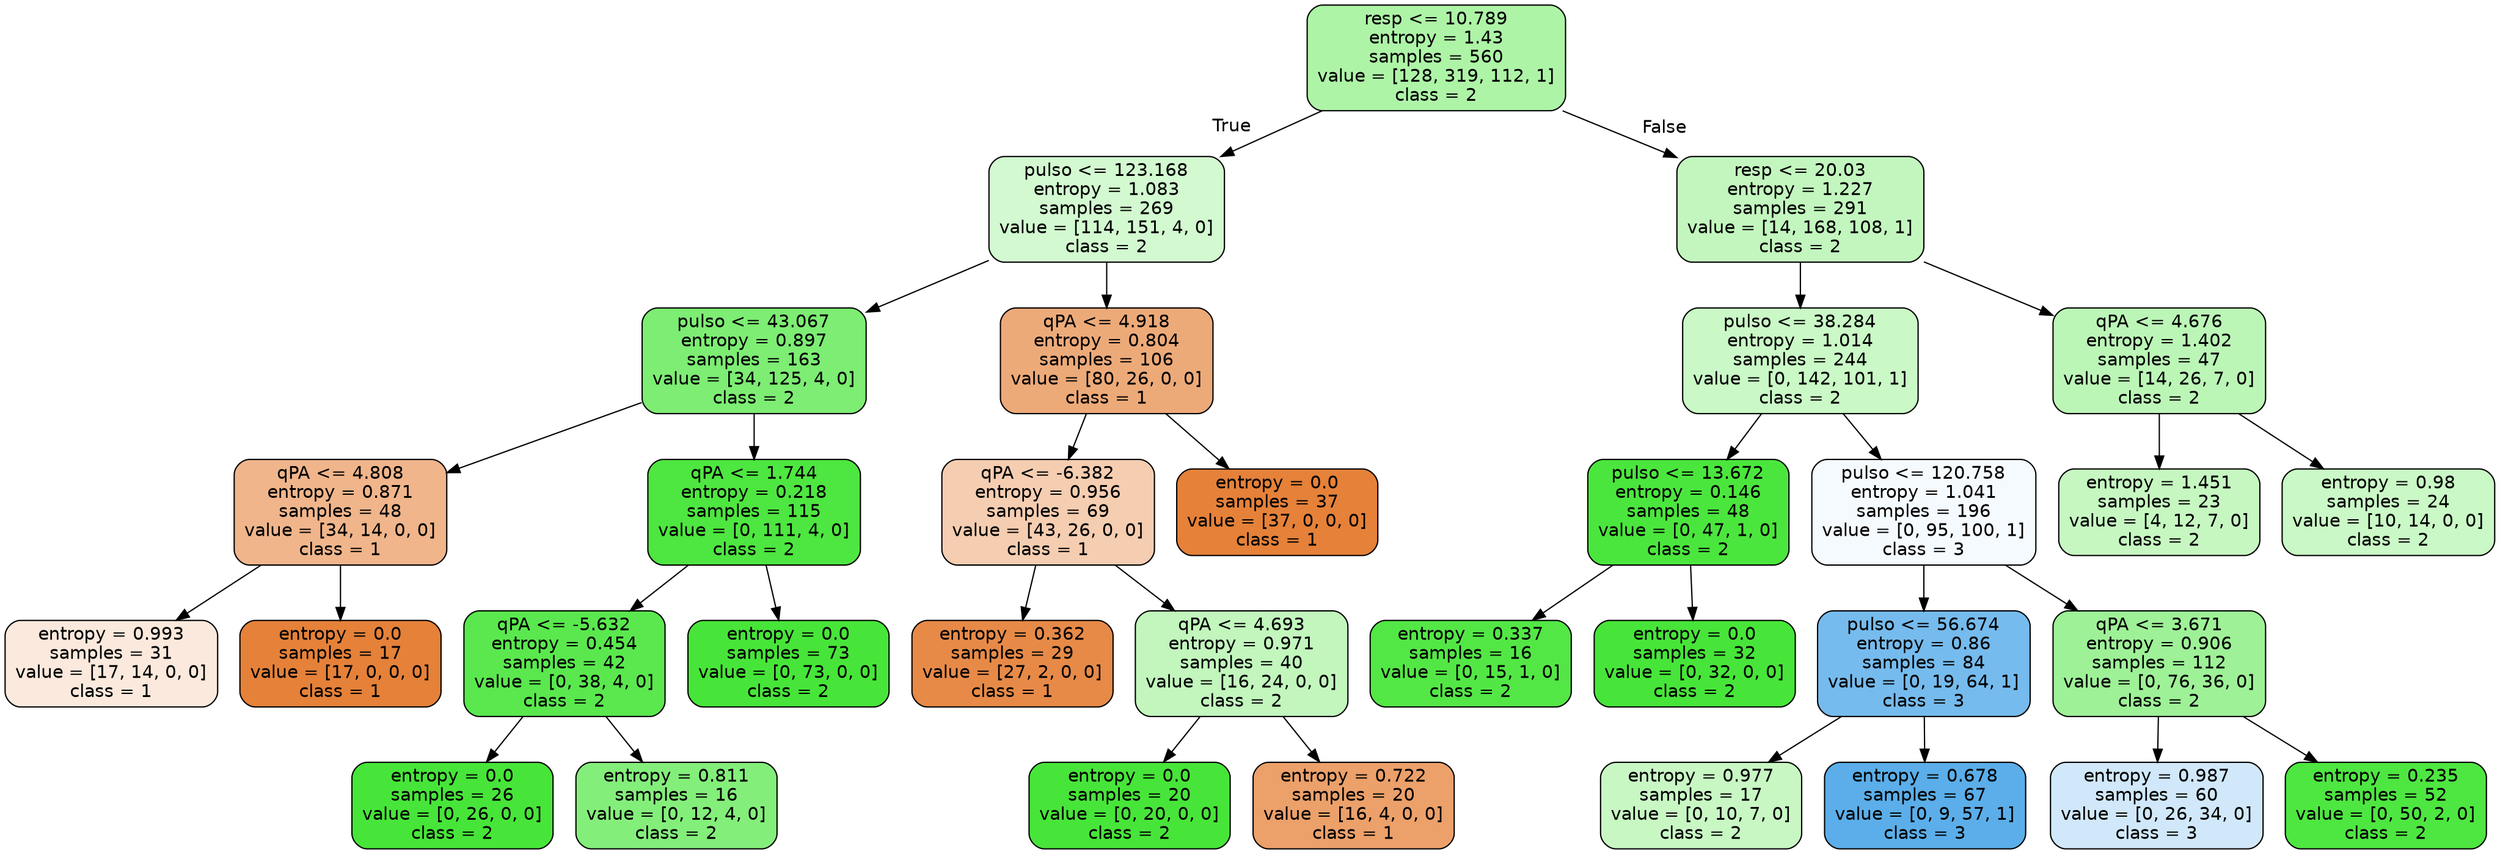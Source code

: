 digraph Tree {
node [shape=box, style="filled, rounded", color="black", fontname="helvetica"] ;
edge [fontname="helvetica"] ;
0 [label="resp <= 10.789\nentropy = 1.43\nsamples = 560\nvalue = [128, 319, 112, 1]\nclass = 2", fillcolor="#aef4a7"] ;
1 [label="pulso <= 123.168\nentropy = 1.083\nsamples = 269\nvalue = [114, 151, 4, 0]\nclass = 2", fillcolor="#d3f9d0"] ;
0 -> 1 [labeldistance=2.5, labelangle=45, headlabel="True"] ;
2 [label="pulso <= 43.067\nentropy = 0.897\nsamples = 163\nvalue = [34, 125, 4, 0]\nclass = 2", fillcolor="#7ded73"] ;
1 -> 2 ;
3 [label="qPA <= 4.808\nentropy = 0.871\nsamples = 48\nvalue = [34, 14, 0, 0]\nclass = 1", fillcolor="#f0b58b"] ;
2 -> 3 ;
4 [label="entropy = 0.993\nsamples = 31\nvalue = [17, 14, 0, 0]\nclass = 1", fillcolor="#fae9dc"] ;
3 -> 4 ;
5 [label="entropy = 0.0\nsamples = 17\nvalue = [17, 0, 0, 0]\nclass = 1", fillcolor="#e58139"] ;
3 -> 5 ;
6 [label="qPA <= 1.744\nentropy = 0.218\nsamples = 115\nvalue = [0, 111, 4, 0]\nclass = 2", fillcolor="#4ee640"] ;
2 -> 6 ;
7 [label="qPA <= -5.632\nentropy = 0.454\nsamples = 42\nvalue = [0, 38, 4, 0]\nclass = 2", fillcolor="#5ae84e"] ;
6 -> 7 ;
8 [label="entropy = 0.0\nsamples = 26\nvalue = [0, 26, 0, 0]\nclass = 2", fillcolor="#47e539"] ;
7 -> 8 ;
9 [label="entropy = 0.811\nsamples = 16\nvalue = [0, 12, 4, 0]\nclass = 2", fillcolor="#84ee7b"] ;
7 -> 9 ;
10 [label="entropy = 0.0\nsamples = 73\nvalue = [0, 73, 0, 0]\nclass = 2", fillcolor="#47e539"] ;
6 -> 10 ;
11 [label="qPA <= 4.918\nentropy = 0.804\nsamples = 106\nvalue = [80, 26, 0, 0]\nclass = 1", fillcolor="#edaa79"] ;
1 -> 11 ;
12 [label="qPA <= -6.382\nentropy = 0.956\nsamples = 69\nvalue = [43, 26, 0, 0]\nclass = 1", fillcolor="#f5cdb1"] ;
11 -> 12 ;
13 [label="entropy = 0.362\nsamples = 29\nvalue = [27, 2, 0, 0]\nclass = 1", fillcolor="#e78a48"] ;
12 -> 13 ;
14 [label="qPA <= 4.693\nentropy = 0.971\nsamples = 40\nvalue = [16, 24, 0, 0]\nclass = 2", fillcolor="#c2f6bd"] ;
12 -> 14 ;
15 [label="entropy = 0.0\nsamples = 20\nvalue = [0, 20, 0, 0]\nclass = 2", fillcolor="#47e539"] ;
14 -> 15 ;
16 [label="entropy = 0.722\nsamples = 20\nvalue = [16, 4, 0, 0]\nclass = 1", fillcolor="#eca06a"] ;
14 -> 16 ;
17 [label="entropy = 0.0\nsamples = 37\nvalue = [37, 0, 0, 0]\nclass = 1", fillcolor="#e58139"] ;
11 -> 17 ;
18 [label="resp <= 20.03\nentropy = 1.227\nsamples = 291\nvalue = [14, 168, 108, 1]\nclass = 2", fillcolor="#c3f6be"] ;
0 -> 18 [labeldistance=2.5, labelangle=-45, headlabel="False"] ;
19 [label="pulso <= 38.284\nentropy = 1.014\nsamples = 244\nvalue = [0, 142, 101, 1]\nclass = 2", fillcolor="#caf8c6"] ;
18 -> 19 ;
20 [label="pulso <= 13.672\nentropy = 0.146\nsamples = 48\nvalue = [0, 47, 1, 0]\nclass = 2", fillcolor="#4be63d"] ;
19 -> 20 ;
21 [label="entropy = 0.337\nsamples = 16\nvalue = [0, 15, 1, 0]\nclass = 2", fillcolor="#53e746"] ;
20 -> 21 ;
22 [label="entropy = 0.0\nsamples = 32\nvalue = [0, 32, 0, 0]\nclass = 2", fillcolor="#47e539"] ;
20 -> 22 ;
23 [label="pulso <= 120.758\nentropy = 1.041\nsamples = 196\nvalue = [0, 95, 100, 1]\nclass = 3", fillcolor="#f5fafe"] ;
19 -> 23 ;
24 [label="pulso <= 56.674\nentropy = 0.86\nsamples = 84\nvalue = [0, 19, 64, 1]\nclass = 3", fillcolor="#76bbed"] ;
23 -> 24 ;
25 [label="entropy = 0.977\nsamples = 17\nvalue = [0, 10, 7, 0]\nclass = 2", fillcolor="#c8f7c4"] ;
24 -> 25 ;
26 [label="entropy = 0.678\nsamples = 67\nvalue = [0, 9, 57, 1]\nclass = 3", fillcolor="#5baee9"] ;
24 -> 26 ;
27 [label="qPA <= 3.671\nentropy = 0.906\nsamples = 112\nvalue = [0, 76, 36, 0]\nclass = 2", fillcolor="#9ef197"] ;
23 -> 27 ;
28 [label="entropy = 0.987\nsamples = 60\nvalue = [0, 26, 34, 0]\nclass = 3", fillcolor="#d0e8f9"] ;
27 -> 28 ;
29 [label="entropy = 0.235\nsamples = 52\nvalue = [0, 50, 2, 0]\nclass = 2", fillcolor="#4ee641"] ;
27 -> 29 ;
30 [label="qPA <= 4.676\nentropy = 1.402\nsamples = 47\nvalue = [14, 26, 7, 0]\nclass = 2", fillcolor="#bcf6b7"] ;
18 -> 30 ;
31 [label="entropy = 1.451\nsamples = 23\nvalue = [4, 12, 7, 0]\nclass = 2", fillcolor="#c6f7c1"] ;
30 -> 31 ;
32 [label="entropy = 0.98\nsamples = 24\nvalue = [10, 14, 0, 0]\nclass = 2", fillcolor="#caf8c6"] ;
30 -> 32 ;
}